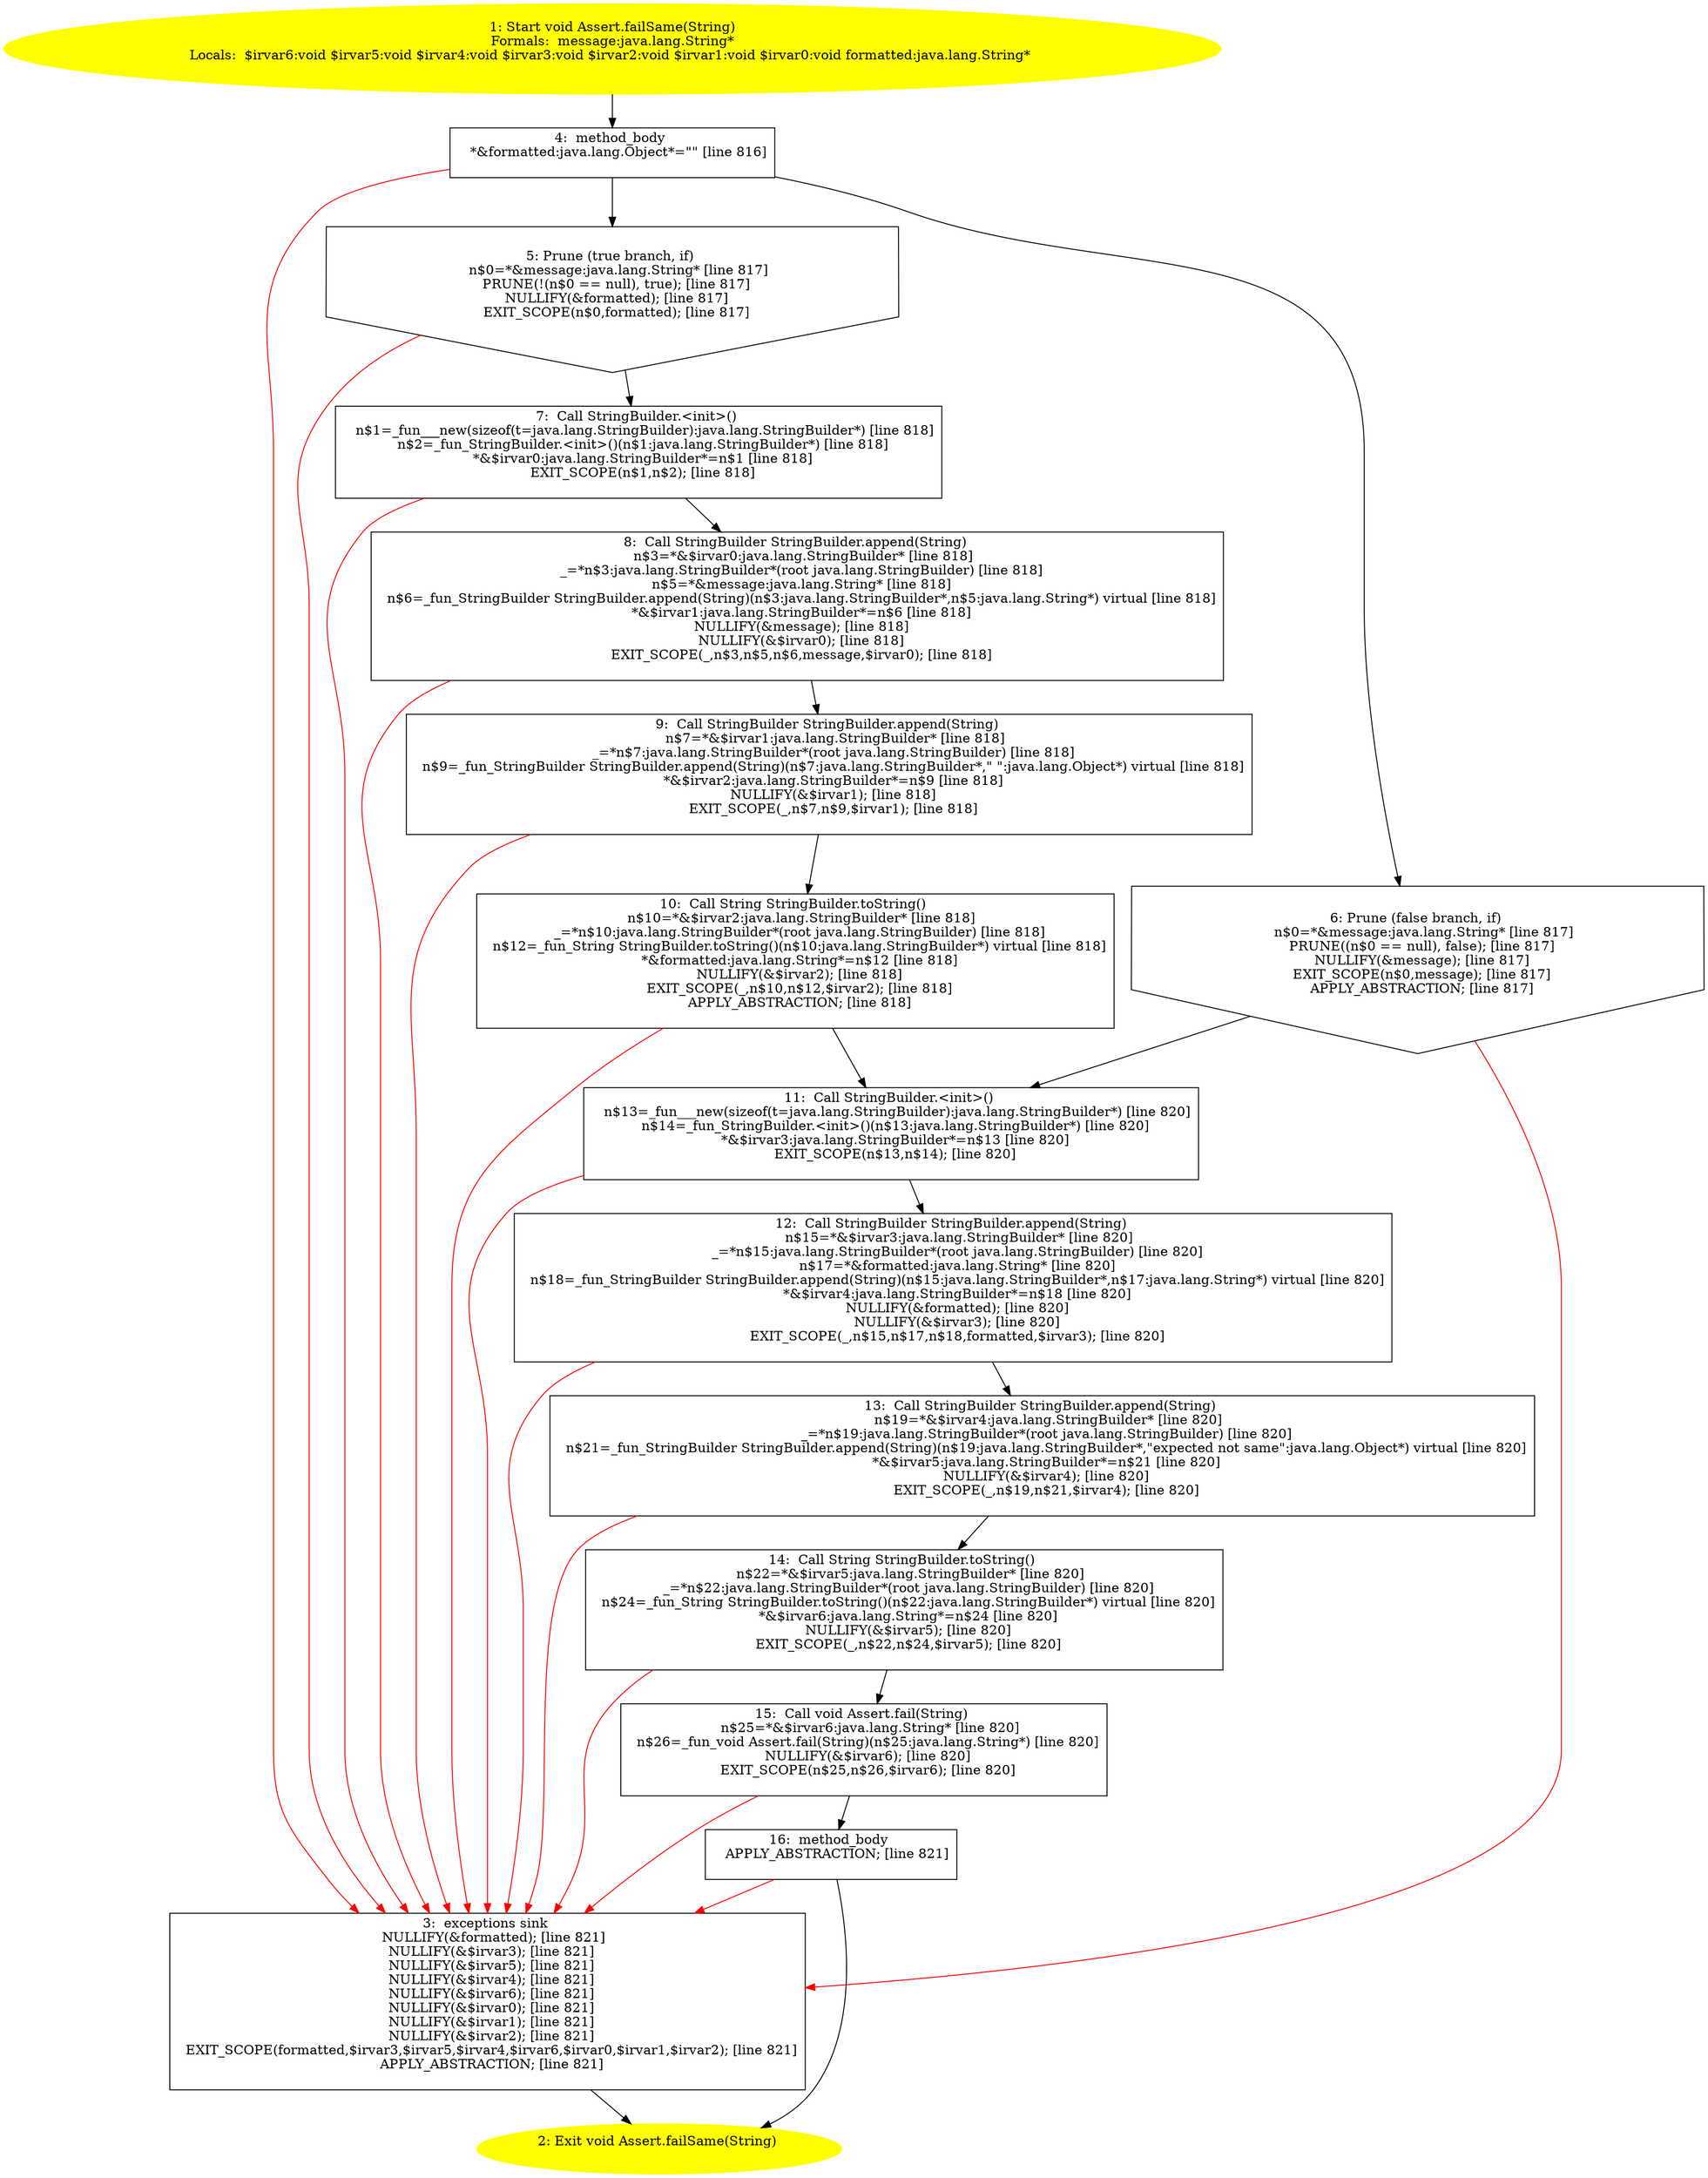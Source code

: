 /* @generated */
digraph cfg {
"org.junit.Assert.failSame(java.lang.String):void.462c13909967ca2fb469cce218f756f7_1" [label="1: Start void Assert.failSame(String)\nFormals:  message:java.lang.String*\nLocals:  $irvar6:void $irvar5:void $irvar4:void $irvar3:void $irvar2:void $irvar1:void $irvar0:void formatted:java.lang.String* \n  " color=yellow style=filled]
	

	 "org.junit.Assert.failSame(java.lang.String):void.462c13909967ca2fb469cce218f756f7_1" -> "org.junit.Assert.failSame(java.lang.String):void.462c13909967ca2fb469cce218f756f7_4" ;
"org.junit.Assert.failSame(java.lang.String):void.462c13909967ca2fb469cce218f756f7_2" [label="2: Exit void Assert.failSame(String) \n  " color=yellow style=filled]
	

"org.junit.Assert.failSame(java.lang.String):void.462c13909967ca2fb469cce218f756f7_3" [label="3:  exceptions sink \n   NULLIFY(&formatted); [line 821]\n  NULLIFY(&$irvar3); [line 821]\n  NULLIFY(&$irvar5); [line 821]\n  NULLIFY(&$irvar4); [line 821]\n  NULLIFY(&$irvar6); [line 821]\n  NULLIFY(&$irvar0); [line 821]\n  NULLIFY(&$irvar1); [line 821]\n  NULLIFY(&$irvar2); [line 821]\n  EXIT_SCOPE(formatted,$irvar3,$irvar5,$irvar4,$irvar6,$irvar0,$irvar1,$irvar2); [line 821]\n  APPLY_ABSTRACTION; [line 821]\n " shape="box"]
	

	 "org.junit.Assert.failSame(java.lang.String):void.462c13909967ca2fb469cce218f756f7_3" -> "org.junit.Assert.failSame(java.lang.String):void.462c13909967ca2fb469cce218f756f7_2" ;
"org.junit.Assert.failSame(java.lang.String):void.462c13909967ca2fb469cce218f756f7_4" [label="4:  method_body \n   *&formatted:java.lang.Object*=\"\" [line 816]\n " shape="box"]
	

	 "org.junit.Assert.failSame(java.lang.String):void.462c13909967ca2fb469cce218f756f7_4" -> "org.junit.Assert.failSame(java.lang.String):void.462c13909967ca2fb469cce218f756f7_5" ;
	 "org.junit.Assert.failSame(java.lang.String):void.462c13909967ca2fb469cce218f756f7_4" -> "org.junit.Assert.failSame(java.lang.String):void.462c13909967ca2fb469cce218f756f7_6" ;
	 "org.junit.Assert.failSame(java.lang.String):void.462c13909967ca2fb469cce218f756f7_4" -> "org.junit.Assert.failSame(java.lang.String):void.462c13909967ca2fb469cce218f756f7_3" [color="red" ];
"org.junit.Assert.failSame(java.lang.String):void.462c13909967ca2fb469cce218f756f7_5" [label="5: Prune (true branch, if) \n   n$0=*&message:java.lang.String* [line 817]\n  PRUNE(!(n$0 == null), true); [line 817]\n  NULLIFY(&formatted); [line 817]\n  EXIT_SCOPE(n$0,formatted); [line 817]\n " shape="invhouse"]
	

	 "org.junit.Assert.failSame(java.lang.String):void.462c13909967ca2fb469cce218f756f7_5" -> "org.junit.Assert.failSame(java.lang.String):void.462c13909967ca2fb469cce218f756f7_7" ;
	 "org.junit.Assert.failSame(java.lang.String):void.462c13909967ca2fb469cce218f756f7_5" -> "org.junit.Assert.failSame(java.lang.String):void.462c13909967ca2fb469cce218f756f7_3" [color="red" ];
"org.junit.Assert.failSame(java.lang.String):void.462c13909967ca2fb469cce218f756f7_6" [label="6: Prune (false branch, if) \n   n$0=*&message:java.lang.String* [line 817]\n  PRUNE((n$0 == null), false); [line 817]\n  NULLIFY(&message); [line 817]\n  EXIT_SCOPE(n$0,message); [line 817]\n  APPLY_ABSTRACTION; [line 817]\n " shape="invhouse"]
	

	 "org.junit.Assert.failSame(java.lang.String):void.462c13909967ca2fb469cce218f756f7_6" -> "org.junit.Assert.failSame(java.lang.String):void.462c13909967ca2fb469cce218f756f7_11" ;
	 "org.junit.Assert.failSame(java.lang.String):void.462c13909967ca2fb469cce218f756f7_6" -> "org.junit.Assert.failSame(java.lang.String):void.462c13909967ca2fb469cce218f756f7_3" [color="red" ];
"org.junit.Assert.failSame(java.lang.String):void.462c13909967ca2fb469cce218f756f7_7" [label="7:  Call StringBuilder.<init>() \n   n$1=_fun___new(sizeof(t=java.lang.StringBuilder):java.lang.StringBuilder*) [line 818]\n  n$2=_fun_StringBuilder.<init>()(n$1:java.lang.StringBuilder*) [line 818]\n  *&$irvar0:java.lang.StringBuilder*=n$1 [line 818]\n  EXIT_SCOPE(n$1,n$2); [line 818]\n " shape="box"]
	

	 "org.junit.Assert.failSame(java.lang.String):void.462c13909967ca2fb469cce218f756f7_7" -> "org.junit.Assert.failSame(java.lang.String):void.462c13909967ca2fb469cce218f756f7_8" ;
	 "org.junit.Assert.failSame(java.lang.String):void.462c13909967ca2fb469cce218f756f7_7" -> "org.junit.Assert.failSame(java.lang.String):void.462c13909967ca2fb469cce218f756f7_3" [color="red" ];
"org.junit.Assert.failSame(java.lang.String):void.462c13909967ca2fb469cce218f756f7_8" [label="8:  Call StringBuilder StringBuilder.append(String) \n   n$3=*&$irvar0:java.lang.StringBuilder* [line 818]\n  _=*n$3:java.lang.StringBuilder*(root java.lang.StringBuilder) [line 818]\n  n$5=*&message:java.lang.String* [line 818]\n  n$6=_fun_StringBuilder StringBuilder.append(String)(n$3:java.lang.StringBuilder*,n$5:java.lang.String*) virtual [line 818]\n  *&$irvar1:java.lang.StringBuilder*=n$6 [line 818]\n  NULLIFY(&message); [line 818]\n  NULLIFY(&$irvar0); [line 818]\n  EXIT_SCOPE(_,n$3,n$5,n$6,message,$irvar0); [line 818]\n " shape="box"]
	

	 "org.junit.Assert.failSame(java.lang.String):void.462c13909967ca2fb469cce218f756f7_8" -> "org.junit.Assert.failSame(java.lang.String):void.462c13909967ca2fb469cce218f756f7_9" ;
	 "org.junit.Assert.failSame(java.lang.String):void.462c13909967ca2fb469cce218f756f7_8" -> "org.junit.Assert.failSame(java.lang.String):void.462c13909967ca2fb469cce218f756f7_3" [color="red" ];
"org.junit.Assert.failSame(java.lang.String):void.462c13909967ca2fb469cce218f756f7_9" [label="9:  Call StringBuilder StringBuilder.append(String) \n   n$7=*&$irvar1:java.lang.StringBuilder* [line 818]\n  _=*n$7:java.lang.StringBuilder*(root java.lang.StringBuilder) [line 818]\n  n$9=_fun_StringBuilder StringBuilder.append(String)(n$7:java.lang.StringBuilder*,\" \":java.lang.Object*) virtual [line 818]\n  *&$irvar2:java.lang.StringBuilder*=n$9 [line 818]\n  NULLIFY(&$irvar1); [line 818]\n  EXIT_SCOPE(_,n$7,n$9,$irvar1); [line 818]\n " shape="box"]
	

	 "org.junit.Assert.failSame(java.lang.String):void.462c13909967ca2fb469cce218f756f7_9" -> "org.junit.Assert.failSame(java.lang.String):void.462c13909967ca2fb469cce218f756f7_10" ;
	 "org.junit.Assert.failSame(java.lang.String):void.462c13909967ca2fb469cce218f756f7_9" -> "org.junit.Assert.failSame(java.lang.String):void.462c13909967ca2fb469cce218f756f7_3" [color="red" ];
"org.junit.Assert.failSame(java.lang.String):void.462c13909967ca2fb469cce218f756f7_10" [label="10:  Call String StringBuilder.toString() \n   n$10=*&$irvar2:java.lang.StringBuilder* [line 818]\n  _=*n$10:java.lang.StringBuilder*(root java.lang.StringBuilder) [line 818]\n  n$12=_fun_String StringBuilder.toString()(n$10:java.lang.StringBuilder*) virtual [line 818]\n  *&formatted:java.lang.String*=n$12 [line 818]\n  NULLIFY(&$irvar2); [line 818]\n  EXIT_SCOPE(_,n$10,n$12,$irvar2); [line 818]\n  APPLY_ABSTRACTION; [line 818]\n " shape="box"]
	

	 "org.junit.Assert.failSame(java.lang.String):void.462c13909967ca2fb469cce218f756f7_10" -> "org.junit.Assert.failSame(java.lang.String):void.462c13909967ca2fb469cce218f756f7_11" ;
	 "org.junit.Assert.failSame(java.lang.String):void.462c13909967ca2fb469cce218f756f7_10" -> "org.junit.Assert.failSame(java.lang.String):void.462c13909967ca2fb469cce218f756f7_3" [color="red" ];
"org.junit.Assert.failSame(java.lang.String):void.462c13909967ca2fb469cce218f756f7_11" [label="11:  Call StringBuilder.<init>() \n   n$13=_fun___new(sizeof(t=java.lang.StringBuilder):java.lang.StringBuilder*) [line 820]\n  n$14=_fun_StringBuilder.<init>()(n$13:java.lang.StringBuilder*) [line 820]\n  *&$irvar3:java.lang.StringBuilder*=n$13 [line 820]\n  EXIT_SCOPE(n$13,n$14); [line 820]\n " shape="box"]
	

	 "org.junit.Assert.failSame(java.lang.String):void.462c13909967ca2fb469cce218f756f7_11" -> "org.junit.Assert.failSame(java.lang.String):void.462c13909967ca2fb469cce218f756f7_12" ;
	 "org.junit.Assert.failSame(java.lang.String):void.462c13909967ca2fb469cce218f756f7_11" -> "org.junit.Assert.failSame(java.lang.String):void.462c13909967ca2fb469cce218f756f7_3" [color="red" ];
"org.junit.Assert.failSame(java.lang.String):void.462c13909967ca2fb469cce218f756f7_12" [label="12:  Call StringBuilder StringBuilder.append(String) \n   n$15=*&$irvar3:java.lang.StringBuilder* [line 820]\n  _=*n$15:java.lang.StringBuilder*(root java.lang.StringBuilder) [line 820]\n  n$17=*&formatted:java.lang.String* [line 820]\n  n$18=_fun_StringBuilder StringBuilder.append(String)(n$15:java.lang.StringBuilder*,n$17:java.lang.String*) virtual [line 820]\n  *&$irvar4:java.lang.StringBuilder*=n$18 [line 820]\n  NULLIFY(&formatted); [line 820]\n  NULLIFY(&$irvar3); [line 820]\n  EXIT_SCOPE(_,n$15,n$17,n$18,formatted,$irvar3); [line 820]\n " shape="box"]
	

	 "org.junit.Assert.failSame(java.lang.String):void.462c13909967ca2fb469cce218f756f7_12" -> "org.junit.Assert.failSame(java.lang.String):void.462c13909967ca2fb469cce218f756f7_13" ;
	 "org.junit.Assert.failSame(java.lang.String):void.462c13909967ca2fb469cce218f756f7_12" -> "org.junit.Assert.failSame(java.lang.String):void.462c13909967ca2fb469cce218f756f7_3" [color="red" ];
"org.junit.Assert.failSame(java.lang.String):void.462c13909967ca2fb469cce218f756f7_13" [label="13:  Call StringBuilder StringBuilder.append(String) \n   n$19=*&$irvar4:java.lang.StringBuilder* [line 820]\n  _=*n$19:java.lang.StringBuilder*(root java.lang.StringBuilder) [line 820]\n  n$21=_fun_StringBuilder StringBuilder.append(String)(n$19:java.lang.StringBuilder*,\"expected not same\":java.lang.Object*) virtual [line 820]\n  *&$irvar5:java.lang.StringBuilder*=n$21 [line 820]\n  NULLIFY(&$irvar4); [line 820]\n  EXIT_SCOPE(_,n$19,n$21,$irvar4); [line 820]\n " shape="box"]
	

	 "org.junit.Assert.failSame(java.lang.String):void.462c13909967ca2fb469cce218f756f7_13" -> "org.junit.Assert.failSame(java.lang.String):void.462c13909967ca2fb469cce218f756f7_14" ;
	 "org.junit.Assert.failSame(java.lang.String):void.462c13909967ca2fb469cce218f756f7_13" -> "org.junit.Assert.failSame(java.lang.String):void.462c13909967ca2fb469cce218f756f7_3" [color="red" ];
"org.junit.Assert.failSame(java.lang.String):void.462c13909967ca2fb469cce218f756f7_14" [label="14:  Call String StringBuilder.toString() \n   n$22=*&$irvar5:java.lang.StringBuilder* [line 820]\n  _=*n$22:java.lang.StringBuilder*(root java.lang.StringBuilder) [line 820]\n  n$24=_fun_String StringBuilder.toString()(n$22:java.lang.StringBuilder*) virtual [line 820]\n  *&$irvar6:java.lang.String*=n$24 [line 820]\n  NULLIFY(&$irvar5); [line 820]\n  EXIT_SCOPE(_,n$22,n$24,$irvar5); [line 820]\n " shape="box"]
	

	 "org.junit.Assert.failSame(java.lang.String):void.462c13909967ca2fb469cce218f756f7_14" -> "org.junit.Assert.failSame(java.lang.String):void.462c13909967ca2fb469cce218f756f7_15" ;
	 "org.junit.Assert.failSame(java.lang.String):void.462c13909967ca2fb469cce218f756f7_14" -> "org.junit.Assert.failSame(java.lang.String):void.462c13909967ca2fb469cce218f756f7_3" [color="red" ];
"org.junit.Assert.failSame(java.lang.String):void.462c13909967ca2fb469cce218f756f7_15" [label="15:  Call void Assert.fail(String) \n   n$25=*&$irvar6:java.lang.String* [line 820]\n  n$26=_fun_void Assert.fail(String)(n$25:java.lang.String*) [line 820]\n  NULLIFY(&$irvar6); [line 820]\n  EXIT_SCOPE(n$25,n$26,$irvar6); [line 820]\n " shape="box"]
	

	 "org.junit.Assert.failSame(java.lang.String):void.462c13909967ca2fb469cce218f756f7_15" -> "org.junit.Assert.failSame(java.lang.String):void.462c13909967ca2fb469cce218f756f7_16" ;
	 "org.junit.Assert.failSame(java.lang.String):void.462c13909967ca2fb469cce218f756f7_15" -> "org.junit.Assert.failSame(java.lang.String):void.462c13909967ca2fb469cce218f756f7_3" [color="red" ];
"org.junit.Assert.failSame(java.lang.String):void.462c13909967ca2fb469cce218f756f7_16" [label="16:  method_body \n   APPLY_ABSTRACTION; [line 821]\n " shape="box"]
	

	 "org.junit.Assert.failSame(java.lang.String):void.462c13909967ca2fb469cce218f756f7_16" -> "org.junit.Assert.failSame(java.lang.String):void.462c13909967ca2fb469cce218f756f7_2" ;
	 "org.junit.Assert.failSame(java.lang.String):void.462c13909967ca2fb469cce218f756f7_16" -> "org.junit.Assert.failSame(java.lang.String):void.462c13909967ca2fb469cce218f756f7_3" [color="red" ];
}
